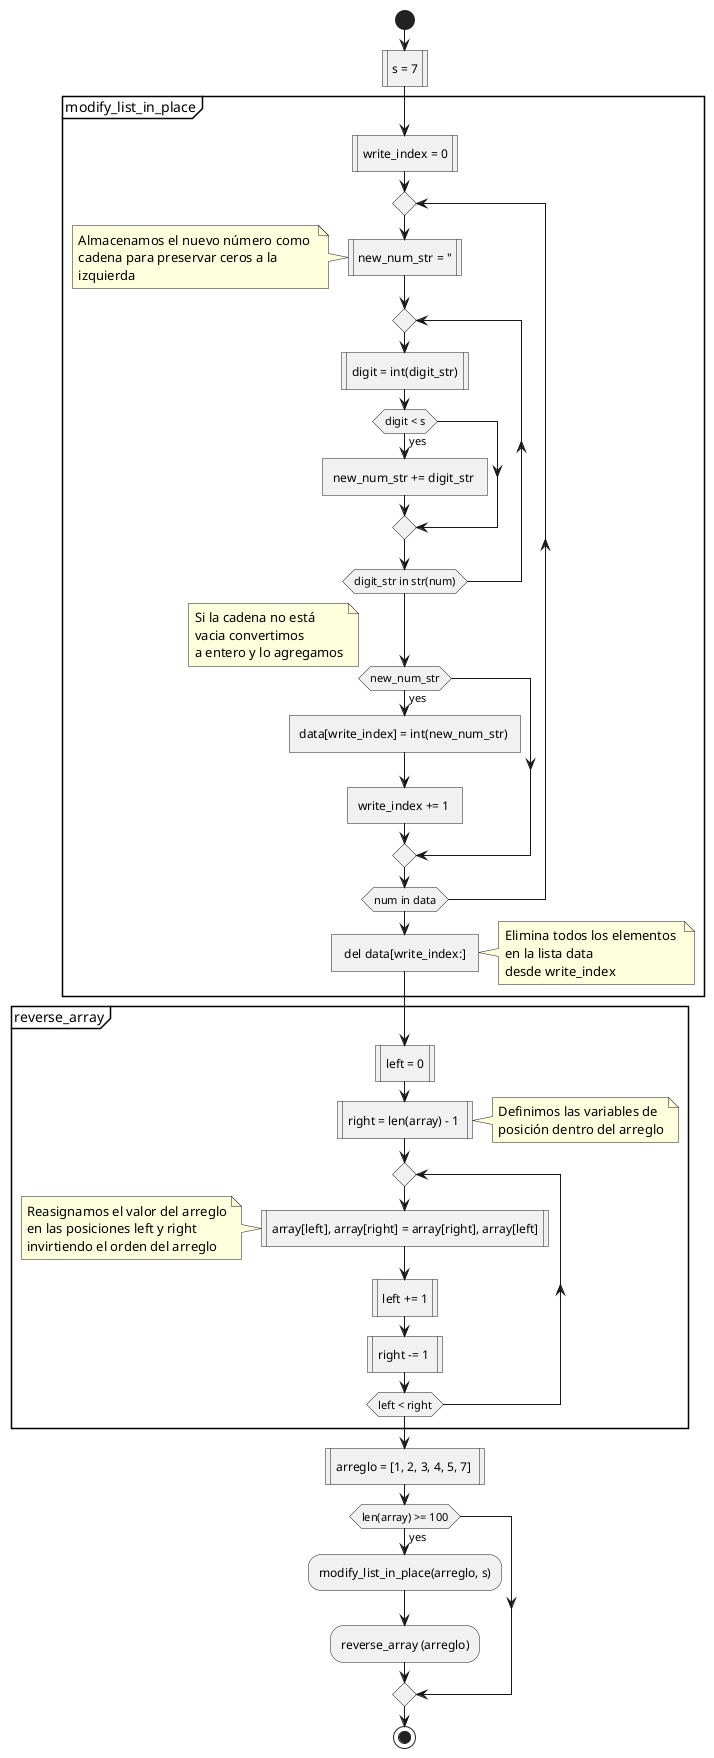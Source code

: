 @startuml
start
:s = 7|

partition modify_list_in_place {
  :write_index = 0|

  repeat
    :new_num_str = ''|
    note left 
      Almacenamos el nuevo número como 
      cadena para preservar ceros a la 
      izquierda
    end note
    repeat
      :digit = int(digit_str)|
      if (digit < s) then (yes)
        :new_num_str += digit_str ]
      endif
    repeatwhile (digit_str in str(num))

    if (new_num_str) then (yes)
      note left
        Si la cadena no está 
        vacia convertimos 
        a entero y lo agregamos
      end note
      :data[write_index] = int(new_num_str) ]
      :write_index += 1 ]
    endif
  repeatwhile (num in data)

  : del data[write_index:] ]
  note right
    Elimina todos los elementos 
    en la lista data
    desde write_index
  end note
}
partition reverse_array {
  :left = 0|
  :right = len(array) - 1 |
  note right
    Definimos las variables de 
    posición dentro del arreglo
  end note

  repeat
    :array[left], array[right] = array[right], array[left]|
    note left 
      Reasignamos el valor del arreglo
      en las posiciones left y right
      invirtiendo el orden del arreglo
    end note
    :left += 1|
    :right -= 1 |
  repeatwhile (left < right)
}

:arreglo = [1, 2, 3, 4, 5, 7] |

if (len(array) >= 100) then (yes)
  :modify_list_in_place(arreglo, s);
  :reverse_array (arreglo);
endif

stop
@enduml